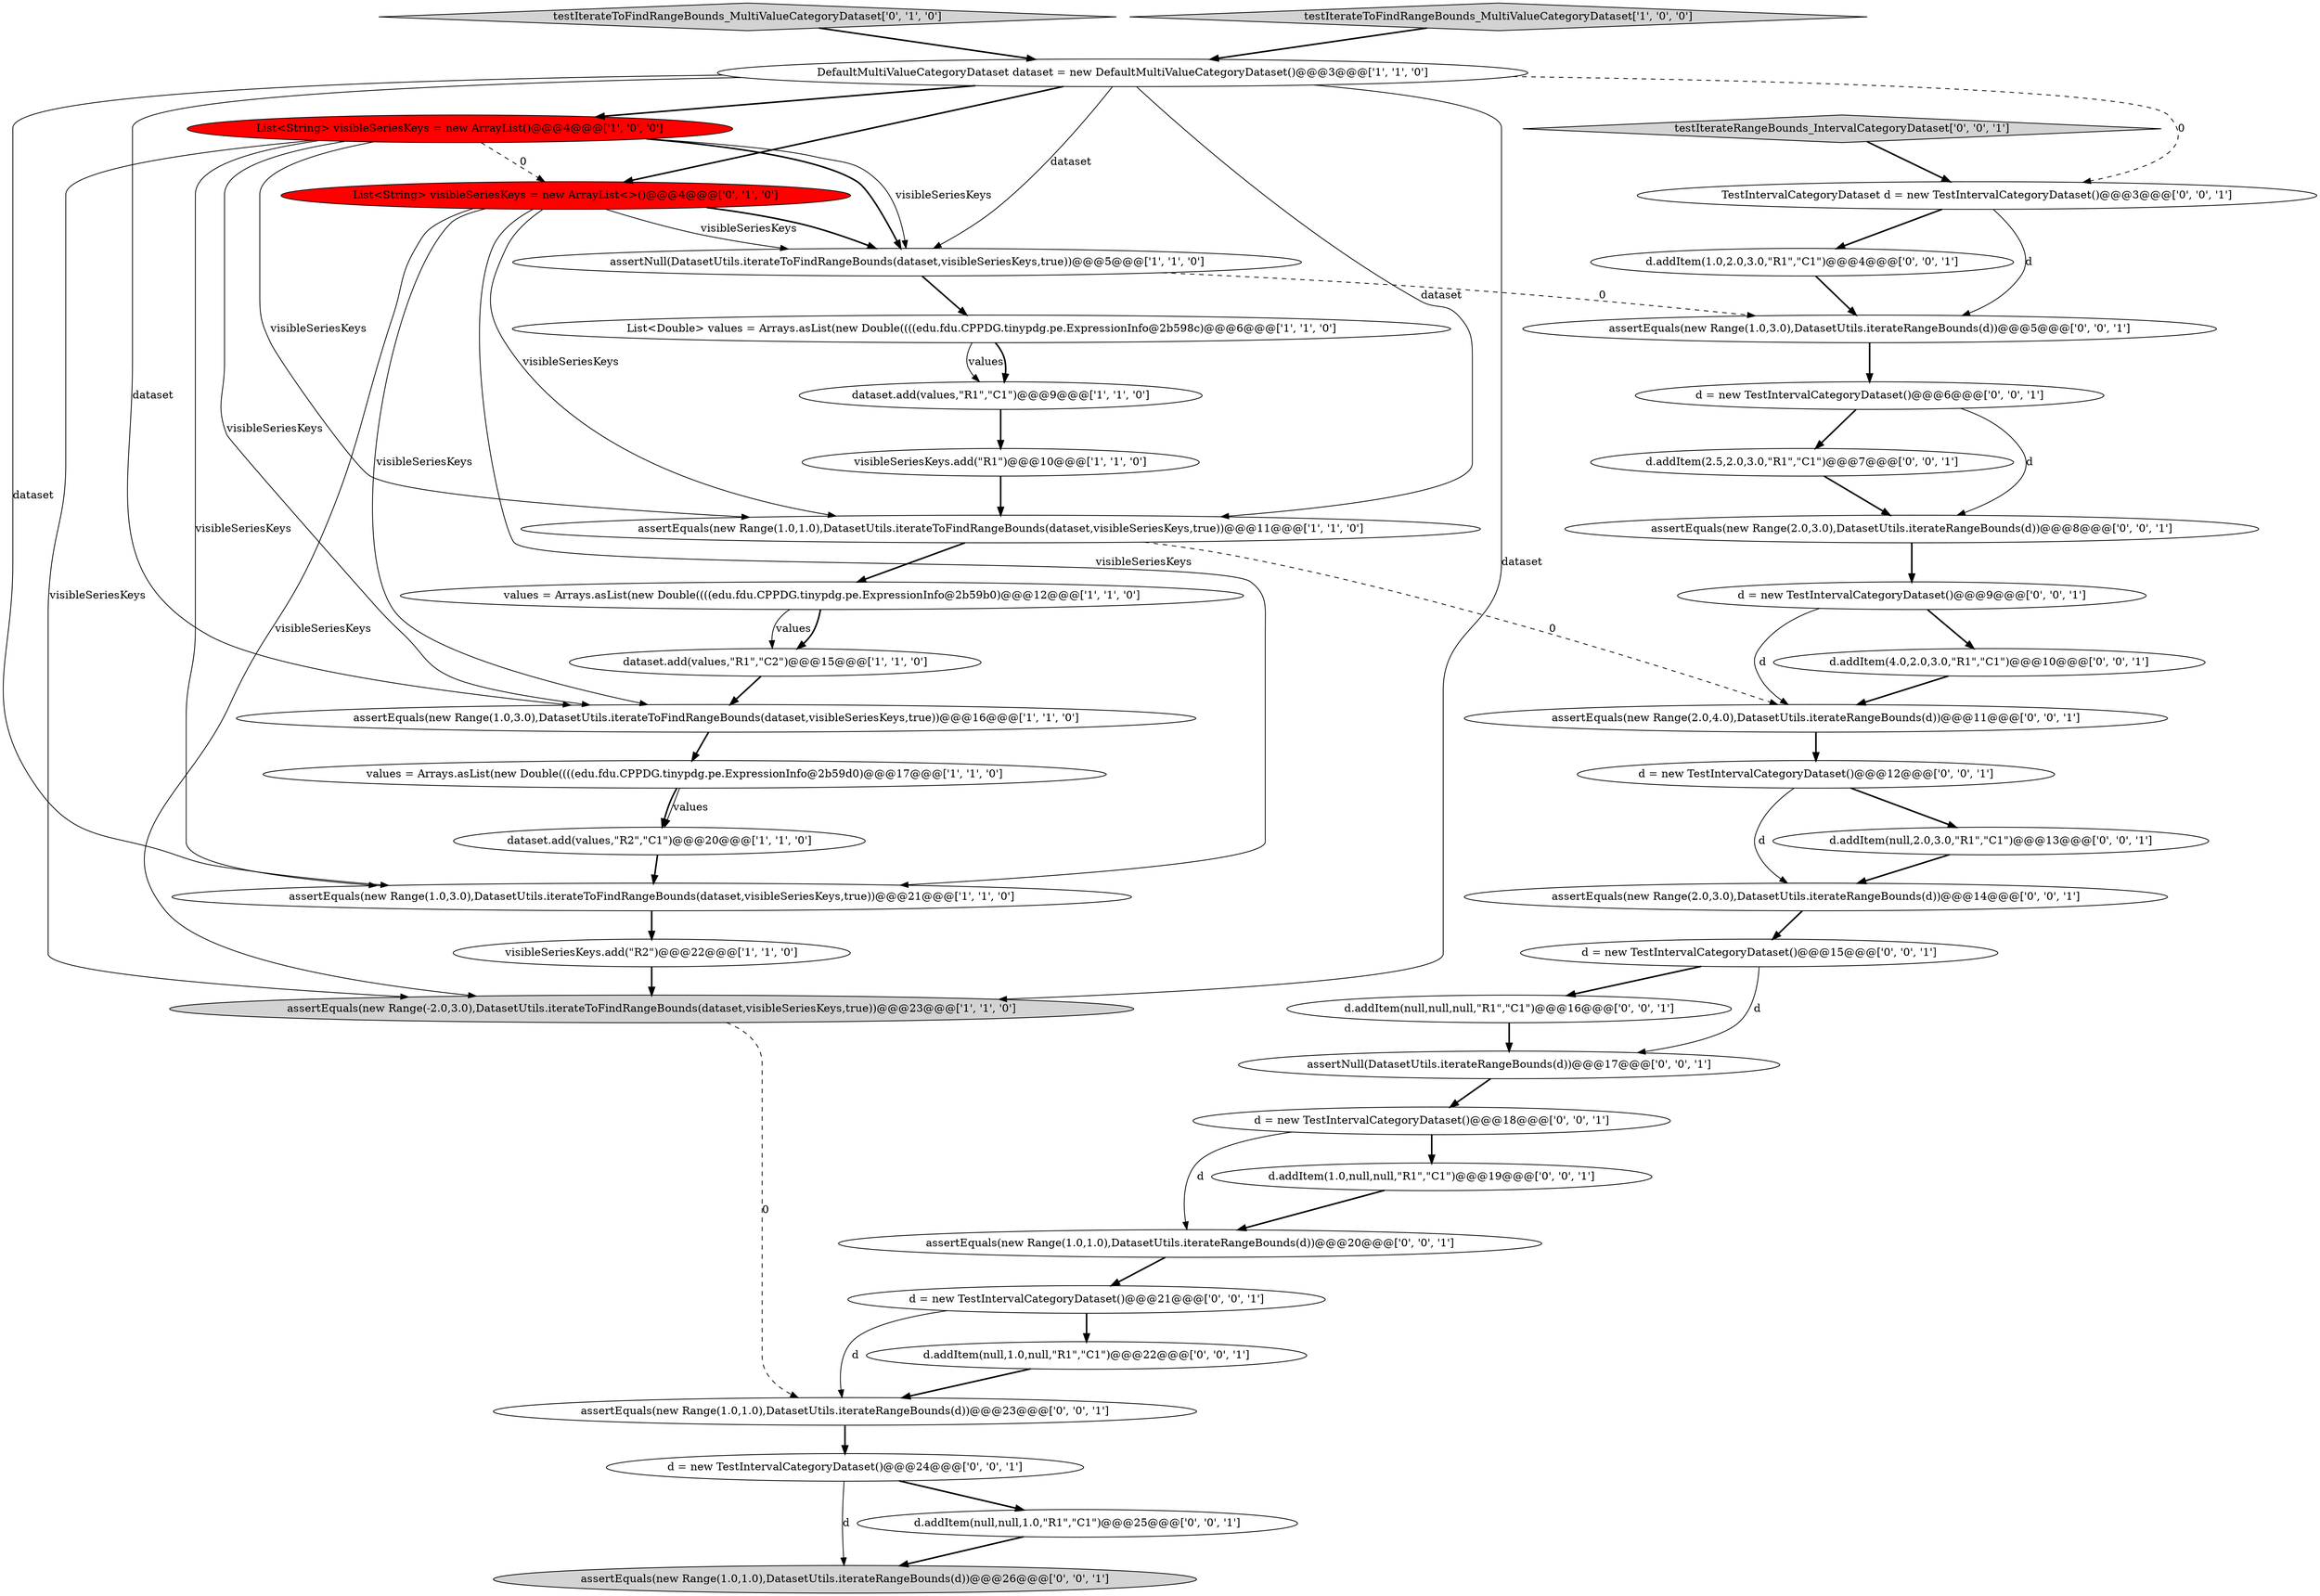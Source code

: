digraph {
39 [style = filled, label = "d = new TestIntervalCategoryDataset()@@@24@@@['0', '0', '1']", fillcolor = white, shape = ellipse image = "AAA0AAABBB3BBB"];
17 [style = filled, label = "testIterateToFindRangeBounds_MultiValueCategoryDataset['0', '1', '0']", fillcolor = lightgray, shape = diamond image = "AAA0AAABBB2BBB"];
26 [style = filled, label = "d.addItem(null,1.0,null,\"R1\",\"C1\")@@@22@@@['0', '0', '1']", fillcolor = white, shape = ellipse image = "AAA0AAABBB3BBB"];
40 [style = filled, label = "assertEquals(new Range(2.0,3.0),DatasetUtils.iterateRangeBounds(d))@@@14@@@['0', '0', '1']", fillcolor = white, shape = ellipse image = "AAA0AAABBB3BBB"];
9 [style = filled, label = "dataset.add(values,\"R1\",\"C1\")@@@9@@@['1', '1', '0']", fillcolor = white, shape = ellipse image = "AAA0AAABBB1BBB"];
16 [style = filled, label = "List<String> visibleSeriesKeys = new ArrayList<>()@@@4@@@['0', '1', '0']", fillcolor = red, shape = ellipse image = "AAA1AAABBB2BBB"];
28 [style = filled, label = "assertEquals(new Range(1.0,1.0),DatasetUtils.iterateRangeBounds(d))@@@20@@@['0', '0', '1']", fillcolor = white, shape = ellipse image = "AAA0AAABBB3BBB"];
13 [style = filled, label = "assertEquals(new Range(1.0,1.0),DatasetUtils.iterateToFindRangeBounds(dataset,visibleSeriesKeys,true))@@@11@@@['1', '1', '0']", fillcolor = white, shape = ellipse image = "AAA0AAABBB1BBB"];
14 [style = filled, label = "assertEquals(new Range(-2.0,3.0),DatasetUtils.iterateToFindRangeBounds(dataset,visibleSeriesKeys,true))@@@23@@@['1', '1', '0']", fillcolor = lightgray, shape = ellipse image = "AAA0AAABBB1BBB"];
42 [style = filled, label = "d.addItem(null,null,1.0,\"R1\",\"C1\")@@@25@@@['0', '0', '1']", fillcolor = white, shape = ellipse image = "AAA0AAABBB3BBB"];
5 [style = filled, label = "List<String> visibleSeriesKeys = new ArrayList()@@@4@@@['1', '0', '0']", fillcolor = red, shape = ellipse image = "AAA1AAABBB1BBB"];
36 [style = filled, label = "d = new TestIntervalCategoryDataset()@@@15@@@['0', '0', '1']", fillcolor = white, shape = ellipse image = "AAA0AAABBB3BBB"];
10 [style = filled, label = "assertEquals(new Range(1.0,3.0),DatasetUtils.iterateToFindRangeBounds(dataset,visibleSeriesKeys,true))@@@21@@@['1', '1', '0']", fillcolor = white, shape = ellipse image = "AAA0AAABBB1BBB"];
12 [style = filled, label = "assertNull(DatasetUtils.iterateToFindRangeBounds(dataset,visibleSeriesKeys,true))@@@5@@@['1', '1', '0']", fillcolor = white, shape = ellipse image = "AAA0AAABBB1BBB"];
18 [style = filled, label = "d = new TestIntervalCategoryDataset()@@@18@@@['0', '0', '1']", fillcolor = white, shape = ellipse image = "AAA0AAABBB3BBB"];
37 [style = filled, label = "d = new TestIntervalCategoryDataset()@@@21@@@['0', '0', '1']", fillcolor = white, shape = ellipse image = "AAA0AAABBB3BBB"];
41 [style = filled, label = "assertEquals(new Range(1.0,1.0),DatasetUtils.iterateRangeBounds(d))@@@23@@@['0', '0', '1']", fillcolor = white, shape = ellipse image = "AAA0AAABBB3BBB"];
2 [style = filled, label = "visibleSeriesKeys.add(\"R2\")@@@22@@@['1', '1', '0']", fillcolor = white, shape = ellipse image = "AAA0AAABBB1BBB"];
4 [style = filled, label = "dataset.add(values,\"R2\",\"C1\")@@@20@@@['1', '1', '0']", fillcolor = white, shape = ellipse image = "AAA0AAABBB1BBB"];
15 [style = filled, label = "List<Double> values = Arrays.asList(new Double((((edu.fdu.CPPDG.tinypdg.pe.ExpressionInfo@2b598c)@@@6@@@['1', '1', '0']", fillcolor = white, shape = ellipse image = "AAA0AAABBB1BBB"];
21 [style = filled, label = "d = new TestIntervalCategoryDataset()@@@9@@@['0', '0', '1']", fillcolor = white, shape = ellipse image = "AAA0AAABBB3BBB"];
19 [style = filled, label = "assertEquals(new Range(1.0,3.0),DatasetUtils.iterateRangeBounds(d))@@@5@@@['0', '0', '1']", fillcolor = white, shape = ellipse image = "AAA0AAABBB3BBB"];
35 [style = filled, label = "d.addItem(null,2.0,3.0,\"R1\",\"C1\")@@@13@@@['0', '0', '1']", fillcolor = white, shape = ellipse image = "AAA0AAABBB3BBB"];
24 [style = filled, label = "assertEquals(new Range(2.0,4.0),DatasetUtils.iterateRangeBounds(d))@@@11@@@['0', '0', '1']", fillcolor = white, shape = ellipse image = "AAA0AAABBB3BBB"];
11 [style = filled, label = "values = Arrays.asList(new Double((((edu.fdu.CPPDG.tinypdg.pe.ExpressionInfo@2b59b0)@@@12@@@['1', '1', '0']", fillcolor = white, shape = ellipse image = "AAA0AAABBB1BBB"];
7 [style = filled, label = "dataset.add(values,\"R1\",\"C2\")@@@15@@@['1', '1', '0']", fillcolor = white, shape = ellipse image = "AAA0AAABBB1BBB"];
3 [style = filled, label = "testIterateToFindRangeBounds_MultiValueCategoryDataset['1', '0', '0']", fillcolor = lightgray, shape = diamond image = "AAA0AAABBB1BBB"];
34 [style = filled, label = "TestIntervalCategoryDataset d = new TestIntervalCategoryDataset()@@@3@@@['0', '0', '1']", fillcolor = white, shape = ellipse image = "AAA0AAABBB3BBB"];
8 [style = filled, label = "values = Arrays.asList(new Double((((edu.fdu.CPPDG.tinypdg.pe.ExpressionInfo@2b59d0)@@@17@@@['1', '1', '0']", fillcolor = white, shape = ellipse image = "AAA0AAABBB1BBB"];
33 [style = filled, label = "d.addItem(4.0,2.0,3.0,\"R1\",\"C1\")@@@10@@@['0', '0', '1']", fillcolor = white, shape = ellipse image = "AAA0AAABBB3BBB"];
20 [style = filled, label = "d = new TestIntervalCategoryDataset()@@@12@@@['0', '0', '1']", fillcolor = white, shape = ellipse image = "AAA0AAABBB3BBB"];
32 [style = filled, label = "d.addItem(2.5,2.0,3.0,\"R1\",\"C1\")@@@7@@@['0', '0', '1']", fillcolor = white, shape = ellipse image = "AAA0AAABBB3BBB"];
38 [style = filled, label = "d.addItem(null,null,null,\"R1\",\"C1\")@@@16@@@['0', '0', '1']", fillcolor = white, shape = ellipse image = "AAA0AAABBB3BBB"];
27 [style = filled, label = "assertEquals(new Range(2.0,3.0),DatasetUtils.iterateRangeBounds(d))@@@8@@@['0', '0', '1']", fillcolor = white, shape = ellipse image = "AAA0AAABBB3BBB"];
1 [style = filled, label = "DefaultMultiValueCategoryDataset dataset = new DefaultMultiValueCategoryDataset()@@@3@@@['1', '1', '0']", fillcolor = white, shape = ellipse image = "AAA0AAABBB1BBB"];
6 [style = filled, label = "visibleSeriesKeys.add(\"R1\")@@@10@@@['1', '1', '0']", fillcolor = white, shape = ellipse image = "AAA0AAABBB1BBB"];
22 [style = filled, label = "d = new TestIntervalCategoryDataset()@@@6@@@['0', '0', '1']", fillcolor = white, shape = ellipse image = "AAA0AAABBB3BBB"];
23 [style = filled, label = "assertEquals(new Range(1.0,1.0),DatasetUtils.iterateRangeBounds(d))@@@26@@@['0', '0', '1']", fillcolor = lightgray, shape = ellipse image = "AAA0AAABBB3BBB"];
0 [style = filled, label = "assertEquals(new Range(1.0,3.0),DatasetUtils.iterateToFindRangeBounds(dataset,visibleSeriesKeys,true))@@@16@@@['1', '1', '0']", fillcolor = white, shape = ellipse image = "AAA0AAABBB1BBB"];
30 [style = filled, label = "d.addItem(1.0,null,null,\"R1\",\"C1\")@@@19@@@['0', '0', '1']", fillcolor = white, shape = ellipse image = "AAA0AAABBB3BBB"];
31 [style = filled, label = "d.addItem(1.0,2.0,3.0,\"R1\",\"C1\")@@@4@@@['0', '0', '1']", fillcolor = white, shape = ellipse image = "AAA0AAABBB3BBB"];
25 [style = filled, label = "assertNull(DatasetUtils.iterateRangeBounds(d))@@@17@@@['0', '0', '1']", fillcolor = white, shape = ellipse image = "AAA0AAABBB3BBB"];
29 [style = filled, label = "testIterateRangeBounds_IntervalCategoryDataset['0', '0', '1']", fillcolor = lightgray, shape = diamond image = "AAA0AAABBB3BBB"];
1->5 [style = bold, label=""];
4->10 [style = bold, label=""];
42->23 [style = bold, label=""];
28->37 [style = bold, label=""];
17->1 [style = bold, label=""];
3->1 [style = bold, label=""];
37->26 [style = bold, label=""];
5->0 [style = solid, label="visibleSeriesKeys"];
21->33 [style = bold, label=""];
21->24 [style = solid, label="d"];
1->34 [style = dashed, label="0"];
12->15 [style = bold, label=""];
25->18 [style = bold, label=""];
16->10 [style = solid, label="visibleSeriesKeys"];
22->27 [style = solid, label="d"];
18->30 [style = bold, label=""];
34->19 [style = solid, label="d"];
34->31 [style = bold, label=""];
22->32 [style = bold, label=""];
7->0 [style = bold, label=""];
32->27 [style = bold, label=""];
15->9 [style = solid, label="values"];
16->12 [style = solid, label="visibleSeriesKeys"];
29->34 [style = bold, label=""];
36->25 [style = solid, label="d"];
13->11 [style = bold, label=""];
37->41 [style = solid, label="d"];
9->6 [style = bold, label=""];
16->0 [style = solid, label="visibleSeriesKeys"];
24->20 [style = bold, label=""];
5->16 [style = dashed, label="0"];
18->28 [style = solid, label="d"];
11->7 [style = solid, label="values"];
35->40 [style = bold, label=""];
26->41 [style = bold, label=""];
13->24 [style = dashed, label="0"];
16->13 [style = solid, label="visibleSeriesKeys"];
39->23 [style = solid, label="d"];
30->28 [style = bold, label=""];
12->19 [style = dashed, label="0"];
5->12 [style = bold, label=""];
40->36 [style = bold, label=""];
1->12 [style = solid, label="dataset"];
15->9 [style = bold, label=""];
1->16 [style = bold, label=""];
33->24 [style = bold, label=""];
16->14 [style = solid, label="visibleSeriesKeys"];
6->13 [style = bold, label=""];
8->4 [style = solid, label="values"];
2->14 [style = bold, label=""];
0->8 [style = bold, label=""];
1->0 [style = solid, label="dataset"];
5->12 [style = solid, label="visibleSeriesKeys"];
38->25 [style = bold, label=""];
1->14 [style = solid, label="dataset"];
5->14 [style = solid, label="visibleSeriesKeys"];
10->2 [style = bold, label=""];
20->40 [style = solid, label="d"];
20->35 [style = bold, label=""];
8->4 [style = bold, label=""];
36->38 [style = bold, label=""];
41->39 [style = bold, label=""];
1->10 [style = solid, label="dataset"];
5->13 [style = solid, label="visibleSeriesKeys"];
39->42 [style = bold, label=""];
27->21 [style = bold, label=""];
19->22 [style = bold, label=""];
16->12 [style = bold, label=""];
5->10 [style = solid, label="visibleSeriesKeys"];
31->19 [style = bold, label=""];
1->13 [style = solid, label="dataset"];
11->7 [style = bold, label=""];
14->41 [style = dashed, label="0"];
}
